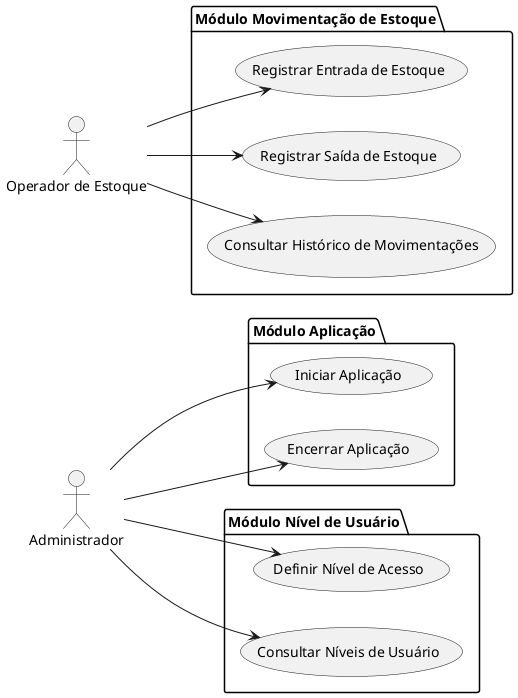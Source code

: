 @startuml
left to right direction

actor "Administrador" as adm
actor "Operador de Estoque" as ope

package "Módulo Aplicação" {
  usecase "Iniciar Aplicação" as MA1
  usecase "Encerrar Aplicação" as MA2
}

package "Módulo Movimentação de Estoque" {
  usecase "Registrar Entrada de Estoque" as ME1
  usecase "Registrar Saída de Estoque" as ME2
  usecase "Consultar Histórico de Movimentações" as ME3
}

package "Módulo Nível de Usuário" {
  usecase "Definir Nível de Acesso" as NU1
  usecase "Consultar Níveis de Usuário" as NU2
}

adm --> MA1
adm --> MA2
adm --> NU1
adm --> NU2

ope --> ME1
ope --> ME2
ope --> ME3
@enduml
